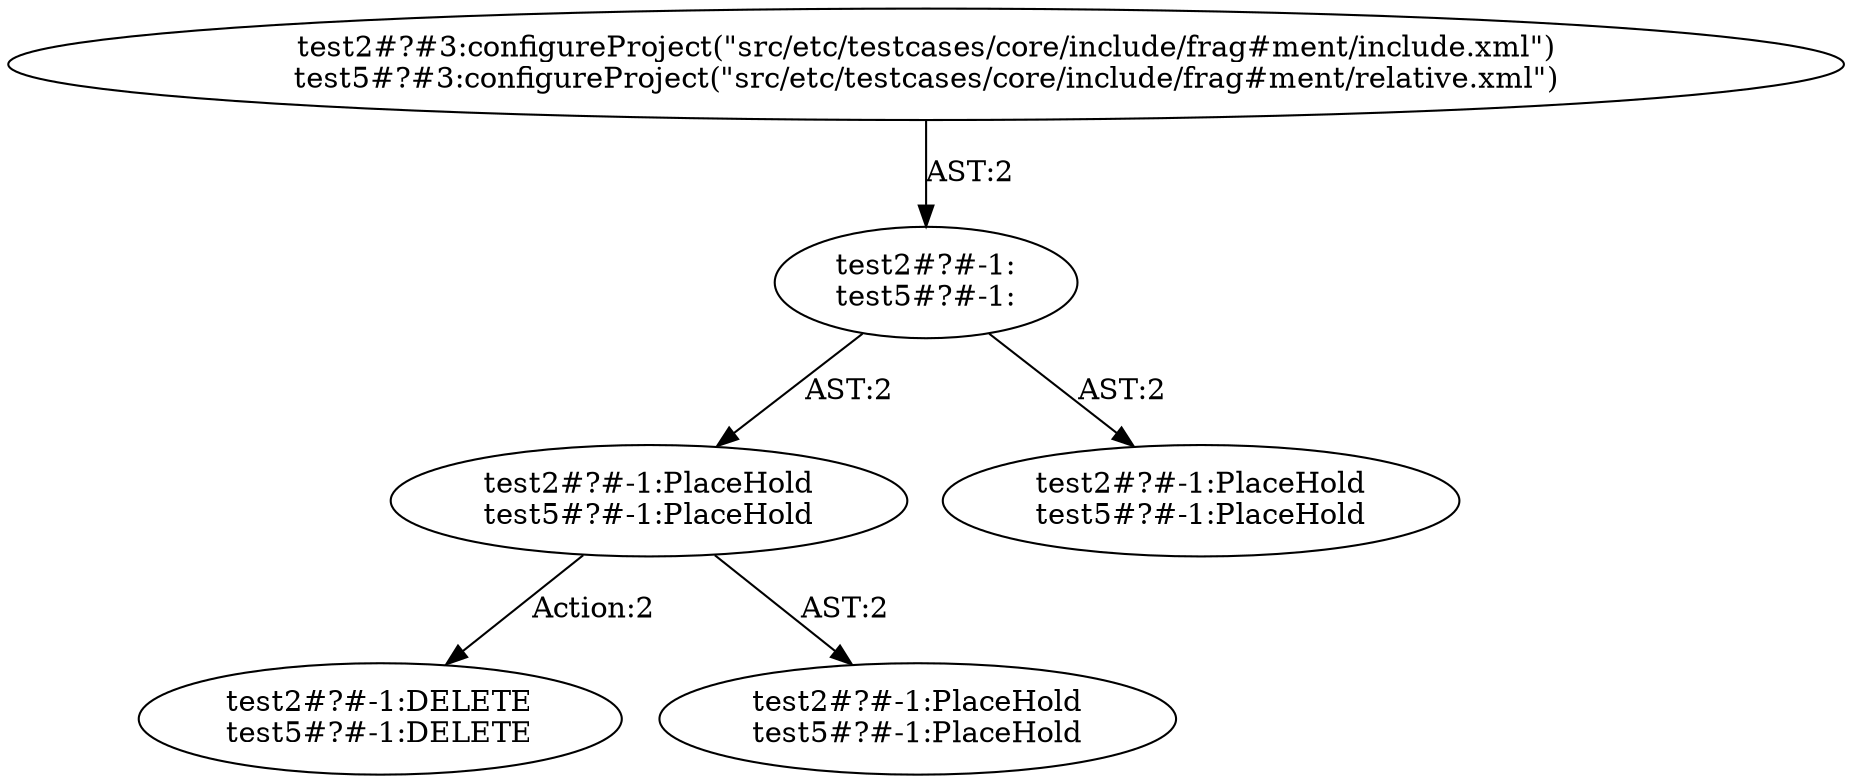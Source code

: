 digraph "Pattern" {
0 [label="test2#?#-1:DELETE
test5#?#-1:DELETE" shape=ellipse]
1 [label="test2#?#-1:PlaceHold
test5#?#-1:PlaceHold" shape=ellipse]
2 [label="test2#?#-1:
test5#?#-1:" shape=ellipse]
3 [label="test2#?#3:configureProject(\"src/etc/testcases/core/include/frag#ment/include.xml\")
test5#?#3:configureProject(\"src/etc/testcases/core/include/frag#ment/relative.xml\")" shape=ellipse]
4 [label="test2#?#-1:PlaceHold
test5#?#-1:PlaceHold" shape=ellipse]
5 [label="test2#?#-1:PlaceHold
test5#?#-1:PlaceHold" shape=ellipse]
1 -> 0 [label="Action:2"];
1 -> 5 [label="AST:2"];
2 -> 1 [label="AST:2"];
2 -> 4 [label="AST:2"];
3 -> 2 [label="AST:2"];
}